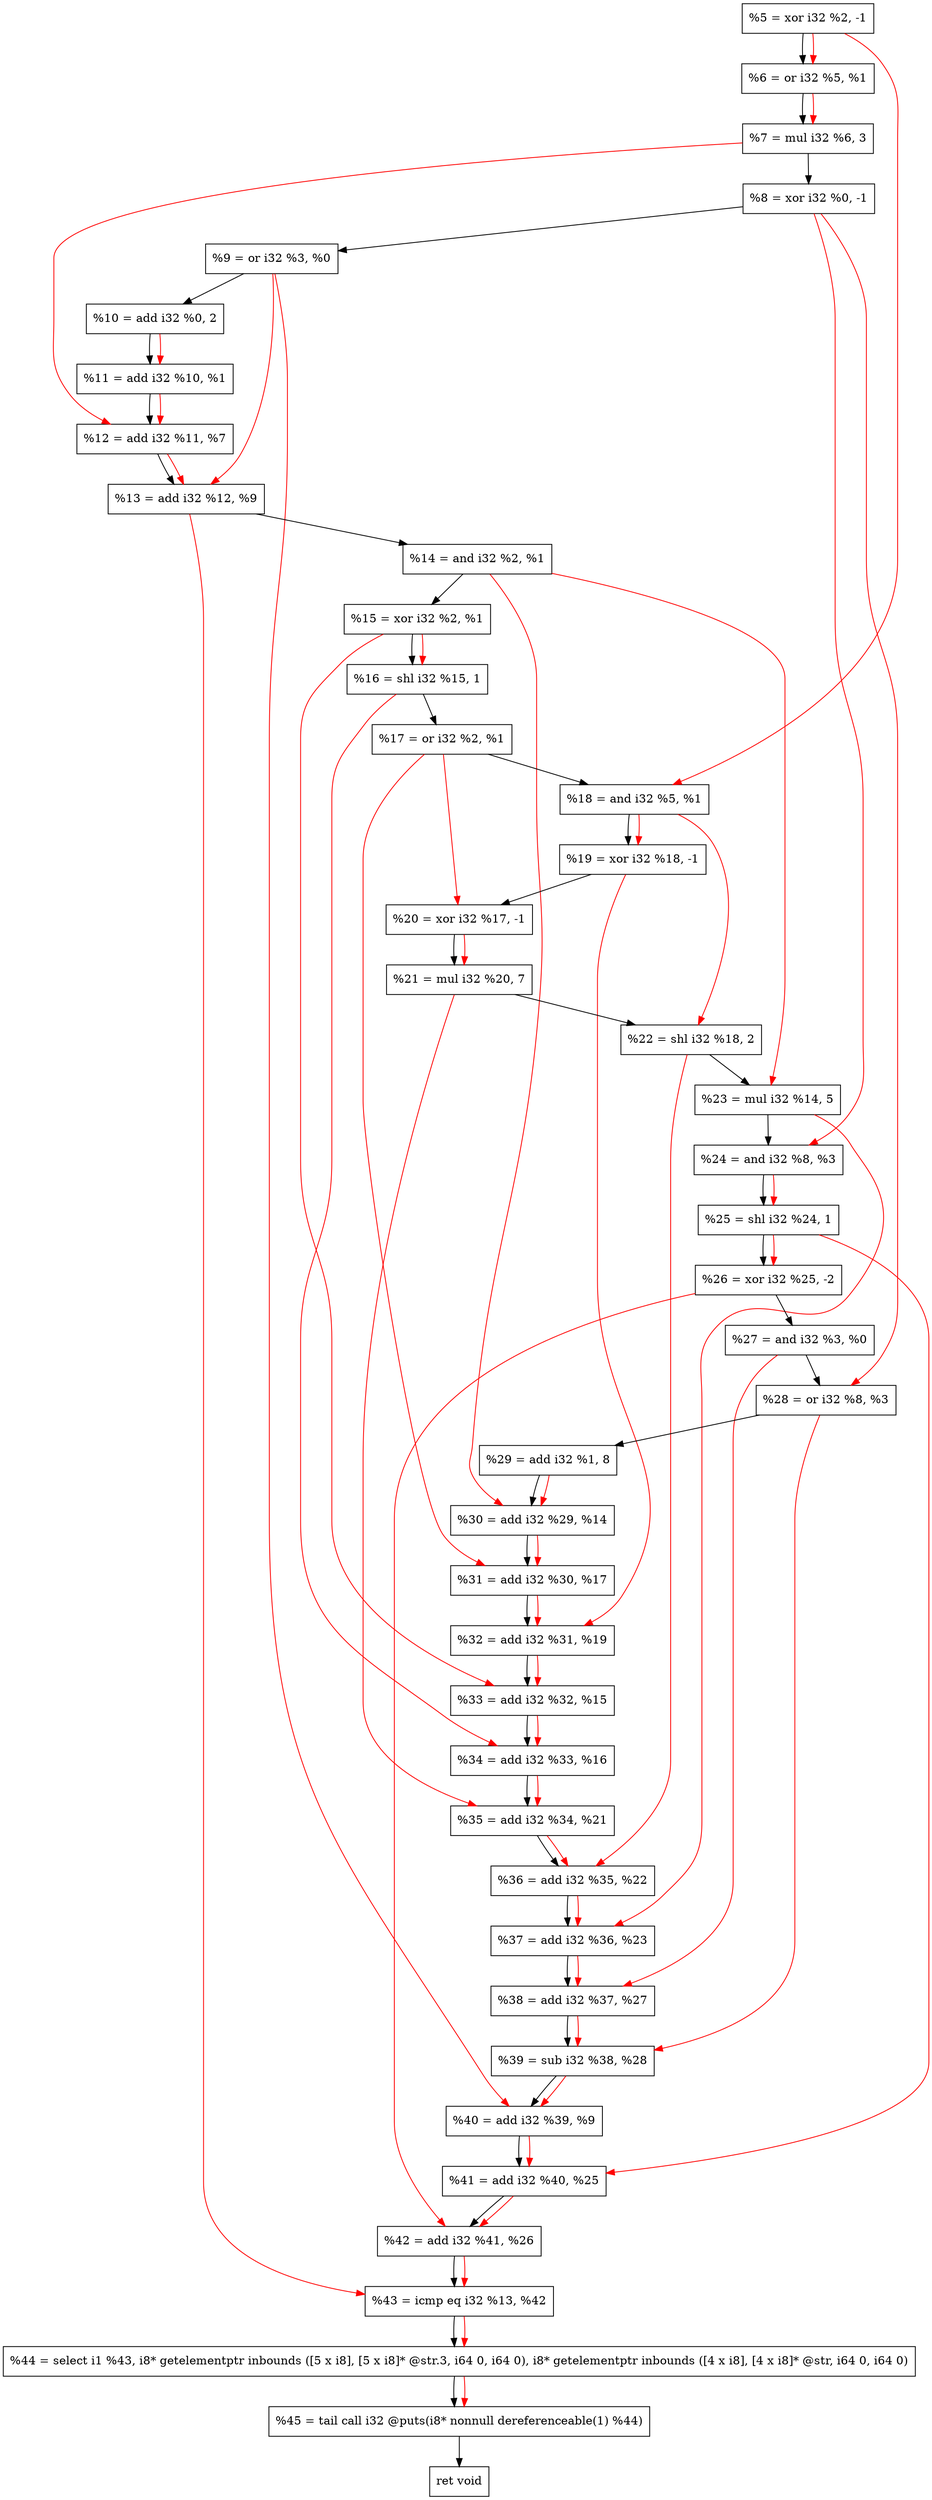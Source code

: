 digraph "DFG for'crackme' function" {
	Node0x1cae0f0[shape=record, label="  %5 = xor i32 %2, -1"];
	Node0x1cae160[shape=record, label="  %6 = or i32 %5, %1"];
	Node0x1cae200[shape=record, label="  %7 = mul i32 %6, 3"];
	Node0x1cae270[shape=record, label="  %8 = xor i32 %0, -1"];
	Node0x1cae2e0[shape=record, label="  %9 = or i32 %3, %0"];
	Node0x1cae380[shape=record, label="  %10 = add i32 %0, 2"];
	Node0x1cae3f0[shape=record, label="  %11 = add i32 %10, %1"];
	Node0x1cae460[shape=record, label="  %12 = add i32 %11, %7"];
	Node0x1cae4d0[shape=record, label="  %13 = add i32 %12, %9"];
	Node0x1cae540[shape=record, label="  %14 = and i32 %2, %1"];
	Node0x1cae5b0[shape=record, label="  %15 = xor i32 %2, %1"];
	Node0x1cae650[shape=record, label="  %16 = shl i32 %15, 1"];
	Node0x1cae6c0[shape=record, label="  %17 = or i32 %2, %1"];
	Node0x1cae730[shape=record, label="  %18 = and i32 %5, %1"];
	Node0x1cae7a0[shape=record, label="  %19 = xor i32 %18, -1"];
	Node0x1cae810[shape=record, label="  %20 = xor i32 %17, -1"];
	Node0x1cae8b0[shape=record, label="  %21 = mul i32 %20, 7"];
	Node0x1cae920[shape=record, label="  %22 = shl i32 %18, 2"];
	Node0x1cae9c0[shape=record, label="  %23 = mul i32 %14, 5"];
	Node0x1caea30[shape=record, label="  %24 = and i32 %8, %3"];
	Node0x1caeaa0[shape=record, label="  %25 = shl i32 %24, 1"];
	Node0x1caeb40[shape=record, label="  %26 = xor i32 %25, -2"];
	Node0x1caebb0[shape=record, label="  %27 = and i32 %3, %0"];
	Node0x1caec20[shape=record, label="  %28 = or i32 %8, %3"];
	Node0x1caecc0[shape=record, label="  %29 = add i32 %1, 8"];
	Node0x1caed30[shape=record, label="  %30 = add i32 %29, %14"];
	Node0x1caeda0[shape=record, label="  %31 = add i32 %30, %17"];
	Node0x1caee10[shape=record, label="  %32 = add i32 %31, %19"];
	Node0x1caf090[shape=record, label="  %33 = add i32 %32, %15"];
	Node0x1caf100[shape=record, label="  %34 = add i32 %33, %16"];
	Node0x1caf170[shape=record, label="  %35 = add i32 %34, %21"];
	Node0x1caf1e0[shape=record, label="  %36 = add i32 %35, %22"];
	Node0x1caf250[shape=record, label="  %37 = add i32 %36, %23"];
	Node0x1caf2c0[shape=record, label="  %38 = add i32 %37, %27"];
	Node0x1caf330[shape=record, label="  %39 = sub i32 %38, %28"];
	Node0x1caf3a0[shape=record, label="  %40 = add i32 %39, %9"];
	Node0x1caf410[shape=record, label="  %41 = add i32 %40, %25"];
	Node0x1caf480[shape=record, label="  %42 = add i32 %41, %26"];
	Node0x1caf4f0[shape=record, label="  %43 = icmp eq i32 %13, %42"];
	Node0x1c4e268[shape=record, label="  %44 = select i1 %43, i8* getelementptr inbounds ([5 x i8], [5 x i8]* @str.3, i64 0, i64 0), i8* getelementptr inbounds ([4 x i8], [4 x i8]* @str, i64 0, i64 0)"];
	Node0x1caf990[shape=record, label="  %45 = tail call i32 @puts(i8* nonnull dereferenceable(1) %44)"];
	Node0x1caf9e0[shape=record, label="  ret void"];
	Node0x1cae0f0 -> Node0x1cae160;
	Node0x1cae160 -> Node0x1cae200;
	Node0x1cae200 -> Node0x1cae270;
	Node0x1cae270 -> Node0x1cae2e0;
	Node0x1cae2e0 -> Node0x1cae380;
	Node0x1cae380 -> Node0x1cae3f0;
	Node0x1cae3f0 -> Node0x1cae460;
	Node0x1cae460 -> Node0x1cae4d0;
	Node0x1cae4d0 -> Node0x1cae540;
	Node0x1cae540 -> Node0x1cae5b0;
	Node0x1cae5b0 -> Node0x1cae650;
	Node0x1cae650 -> Node0x1cae6c0;
	Node0x1cae6c0 -> Node0x1cae730;
	Node0x1cae730 -> Node0x1cae7a0;
	Node0x1cae7a0 -> Node0x1cae810;
	Node0x1cae810 -> Node0x1cae8b0;
	Node0x1cae8b0 -> Node0x1cae920;
	Node0x1cae920 -> Node0x1cae9c0;
	Node0x1cae9c0 -> Node0x1caea30;
	Node0x1caea30 -> Node0x1caeaa0;
	Node0x1caeaa0 -> Node0x1caeb40;
	Node0x1caeb40 -> Node0x1caebb0;
	Node0x1caebb0 -> Node0x1caec20;
	Node0x1caec20 -> Node0x1caecc0;
	Node0x1caecc0 -> Node0x1caed30;
	Node0x1caed30 -> Node0x1caeda0;
	Node0x1caeda0 -> Node0x1caee10;
	Node0x1caee10 -> Node0x1caf090;
	Node0x1caf090 -> Node0x1caf100;
	Node0x1caf100 -> Node0x1caf170;
	Node0x1caf170 -> Node0x1caf1e0;
	Node0x1caf1e0 -> Node0x1caf250;
	Node0x1caf250 -> Node0x1caf2c0;
	Node0x1caf2c0 -> Node0x1caf330;
	Node0x1caf330 -> Node0x1caf3a0;
	Node0x1caf3a0 -> Node0x1caf410;
	Node0x1caf410 -> Node0x1caf480;
	Node0x1caf480 -> Node0x1caf4f0;
	Node0x1caf4f0 -> Node0x1c4e268;
	Node0x1c4e268 -> Node0x1caf990;
	Node0x1caf990 -> Node0x1caf9e0;
edge [color=red]
	Node0x1cae0f0 -> Node0x1cae160;
	Node0x1cae160 -> Node0x1cae200;
	Node0x1cae380 -> Node0x1cae3f0;
	Node0x1cae3f0 -> Node0x1cae460;
	Node0x1cae200 -> Node0x1cae460;
	Node0x1cae460 -> Node0x1cae4d0;
	Node0x1cae2e0 -> Node0x1cae4d0;
	Node0x1cae5b0 -> Node0x1cae650;
	Node0x1cae0f0 -> Node0x1cae730;
	Node0x1cae730 -> Node0x1cae7a0;
	Node0x1cae6c0 -> Node0x1cae810;
	Node0x1cae810 -> Node0x1cae8b0;
	Node0x1cae730 -> Node0x1cae920;
	Node0x1cae540 -> Node0x1cae9c0;
	Node0x1cae270 -> Node0x1caea30;
	Node0x1caea30 -> Node0x1caeaa0;
	Node0x1caeaa0 -> Node0x1caeb40;
	Node0x1cae270 -> Node0x1caec20;
	Node0x1caecc0 -> Node0x1caed30;
	Node0x1cae540 -> Node0x1caed30;
	Node0x1caed30 -> Node0x1caeda0;
	Node0x1cae6c0 -> Node0x1caeda0;
	Node0x1caeda0 -> Node0x1caee10;
	Node0x1cae7a0 -> Node0x1caee10;
	Node0x1caee10 -> Node0x1caf090;
	Node0x1cae5b0 -> Node0x1caf090;
	Node0x1caf090 -> Node0x1caf100;
	Node0x1cae650 -> Node0x1caf100;
	Node0x1caf100 -> Node0x1caf170;
	Node0x1cae8b0 -> Node0x1caf170;
	Node0x1caf170 -> Node0x1caf1e0;
	Node0x1cae920 -> Node0x1caf1e0;
	Node0x1caf1e0 -> Node0x1caf250;
	Node0x1cae9c0 -> Node0x1caf250;
	Node0x1caf250 -> Node0x1caf2c0;
	Node0x1caebb0 -> Node0x1caf2c0;
	Node0x1caf2c0 -> Node0x1caf330;
	Node0x1caec20 -> Node0x1caf330;
	Node0x1caf330 -> Node0x1caf3a0;
	Node0x1cae2e0 -> Node0x1caf3a0;
	Node0x1caf3a0 -> Node0x1caf410;
	Node0x1caeaa0 -> Node0x1caf410;
	Node0x1caf410 -> Node0x1caf480;
	Node0x1caeb40 -> Node0x1caf480;
	Node0x1cae4d0 -> Node0x1caf4f0;
	Node0x1caf480 -> Node0x1caf4f0;
	Node0x1caf4f0 -> Node0x1c4e268;
	Node0x1c4e268 -> Node0x1caf990;
}
